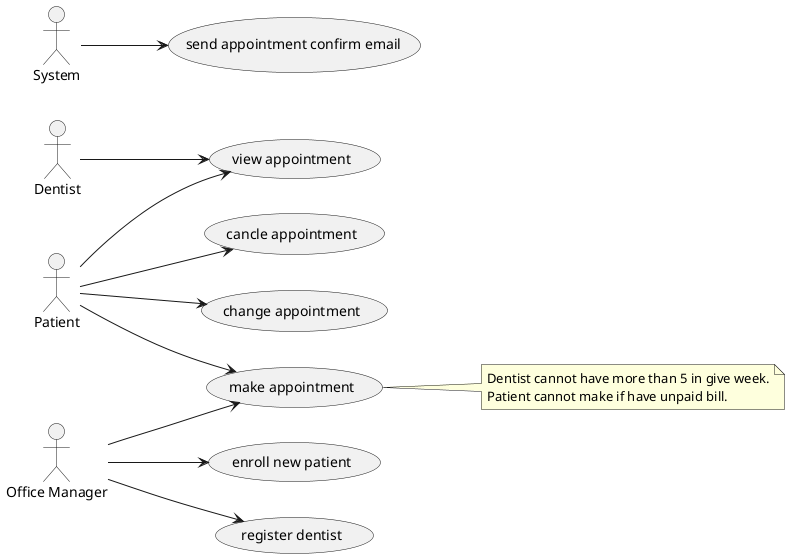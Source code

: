 @startuml usecase_diagram
left to right direction
:Dentist: as d
:Office Manager: as om
:Patient: as p
:System: as s
(make appointment) as appointment

om --> (enroll new patient)
om --> appointment 
om --> (register dentist)
d --> (view appointment)
p --> (view appointment)
p --> appointment
p --> (cancle appointment)
p --> (change appointment)
s --> (send appointment confirm email)

note right of appointment
    Dentist cannot have more than 5 in give week.
    Patient cannot make if have unpaid bill.
end note
@enduml